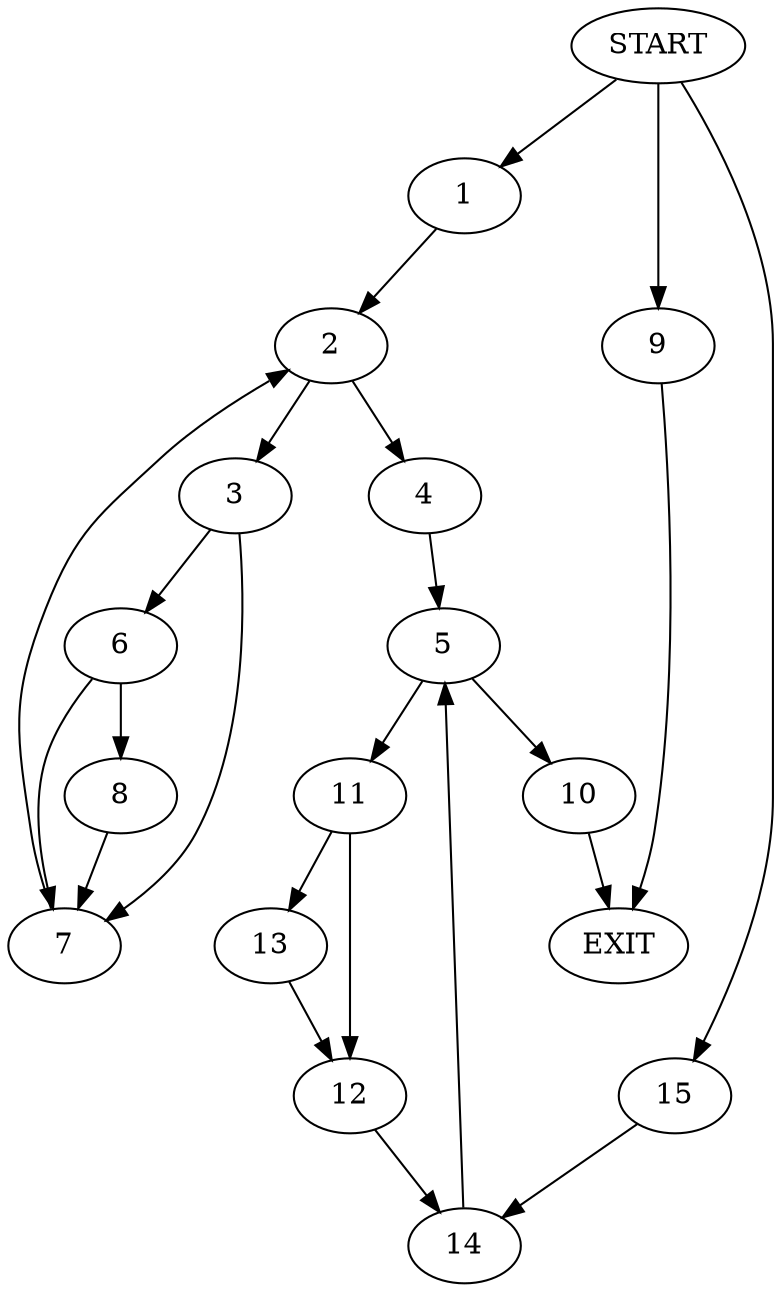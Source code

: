 digraph {
0 [label="START"]
16 [label="EXIT"]
0 -> 1
1 -> 2
2 -> 3
2 -> 4
4 -> 5
3 -> 6
3 -> 7
6 -> 7
6 -> 8
7 -> 2
8 -> 7
0 -> 9
9 -> 16
5 -> 10
5 -> 11
11 -> 12
11 -> 13
10 -> 16
13 -> 12
12 -> 14
14 -> 5
0 -> 15
15 -> 14
}
